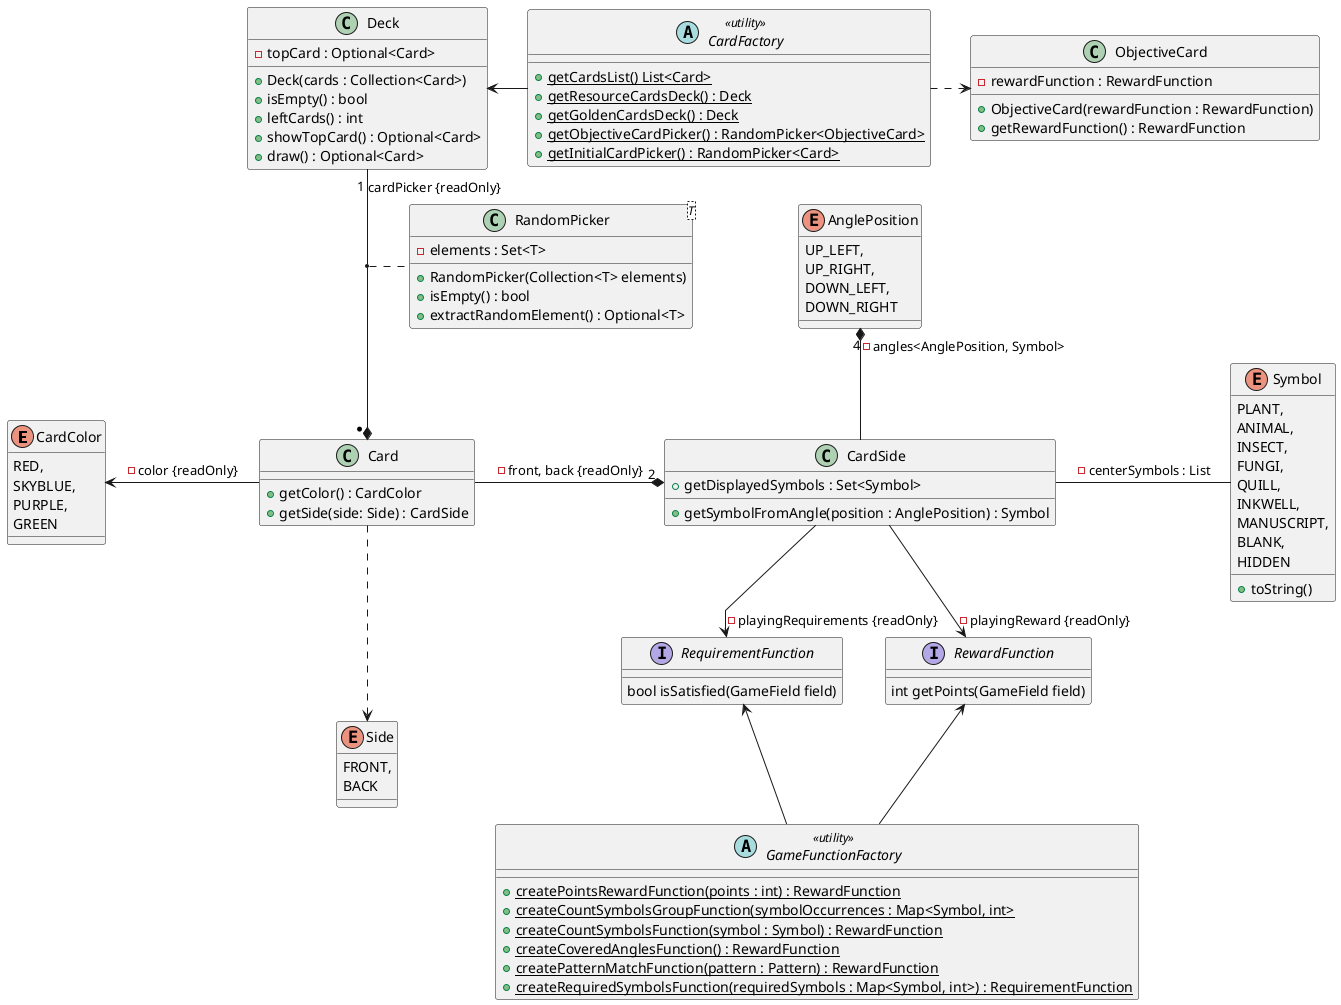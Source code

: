 @startuml
skinparam nodesep 40
skinparam ranksep 15
skinparam linetype polyline
!startsub CARDS

enum CardColor {
    RED,
    SKYBLUE,
    PURPLE,
    GREEN
}

enum Symbol{
    PLANT,
    ANIMAL,
    INSECT,
    FUNGI,
    QUILL,
    INKWELL,
    MANUSCRIPT,
    BLANK,
    HIDDEN
    + toString()
}

enum AnglePosition {
    UP_LEFT,
    UP_RIGHT,
    DOWN_LEFT,
    DOWN_RIGHT
}

enum Side{
    FRONT,
    BACK
}

class Card {
    +getColor() : CardColor
    +getSide(side: Side) : CardSide
}

class CardSide {
    + getDisplayedSymbols : Set<Symbol>
    + getSymbolFromAngle(position : AnglePosition) : Symbol
}

class RandomPicker <T>{
    - elements : Set<T>
    + RandomPicker(Collection<T> elements)
    + isEmpty() : bool
    + extractRandomElement() : Optional<T>
}

class ObjectiveCard {
    - rewardFunction : RewardFunction
    +ObjectiveCard(rewardFunction : RewardFunction)
    +getRewardFunction() : RewardFunction
}

class Deck{
    - topCard : Optional<Card>
    + Deck(cards : Collection<Card>)
    + isEmpty() : bool
    + leftCards() : int
    + showTopCard() : Optional<Card>
    + draw() : Optional<Card>
}

abstract class CardFactory <<utility>>{
    + getCardsList() List<Card> {static}
    + getResourceCardsDeck() : Deck {static}
    + getGoldenCardsDeck() : Deck {static}
    + getObjectiveCardPicker() : RandomPicker<ObjectiveCard> {static}
    + getInitialCardPicker() : RandomPicker<Card> {static}
}

Deck "1 " --* "* " Card : - cardPicker {readOnly}
(Deck, Card) .. RandomPicker



Card  -r-* "2" CardSide : - front, back {readOnly}
Card  -l-> CardColor : - color {readOnly}
Card  -d..> Side

CardSide --> RequirementFunction : - playingRequirements {readOnly}
CardSide --> RewardFunction : - playingReward {readOnly}
CardSide -r- Symbol : -centerSymbols : List
CardSide -u-* "4" AnglePosition : - angles<AnglePosition, Symbol>
!endsub
!startsub FUNCTIONS
'Consider making Map<Symbol, int> an object with Stream interface
abstract class GameFunctionFactory <<utility>> {
    + createPointsRewardFunction(points : int) : RewardFunction {static}
    + createCountSymbolsGroupFunction(symbolOccurrences : Map<Symbol, int> {static}
    + createCountSymbolsFunction(symbol : Symbol) : RewardFunction {static}
    + createCoveredAnglesFunction() : RewardFunction {static}
    + createPatternMatchFunction(pattern : Pattern) : RewardFunction {static}
    + createRequiredSymbolsFunction(requiredSymbols : Map<Symbol, int>) : RequirementFunction {static}
}

interface RewardFunction {
    int getPoints(GameField field)
}

interface RequirementFunction {
    bool isSatisfied(GameField field)
}

GameFunctionFactory -u--> RewardFunction
GameFunctionFactory -u--> RequirementFunction

!endsub
CardFactory -l-> Deck
CardFactory -r..> ObjectiveCard

@enduml